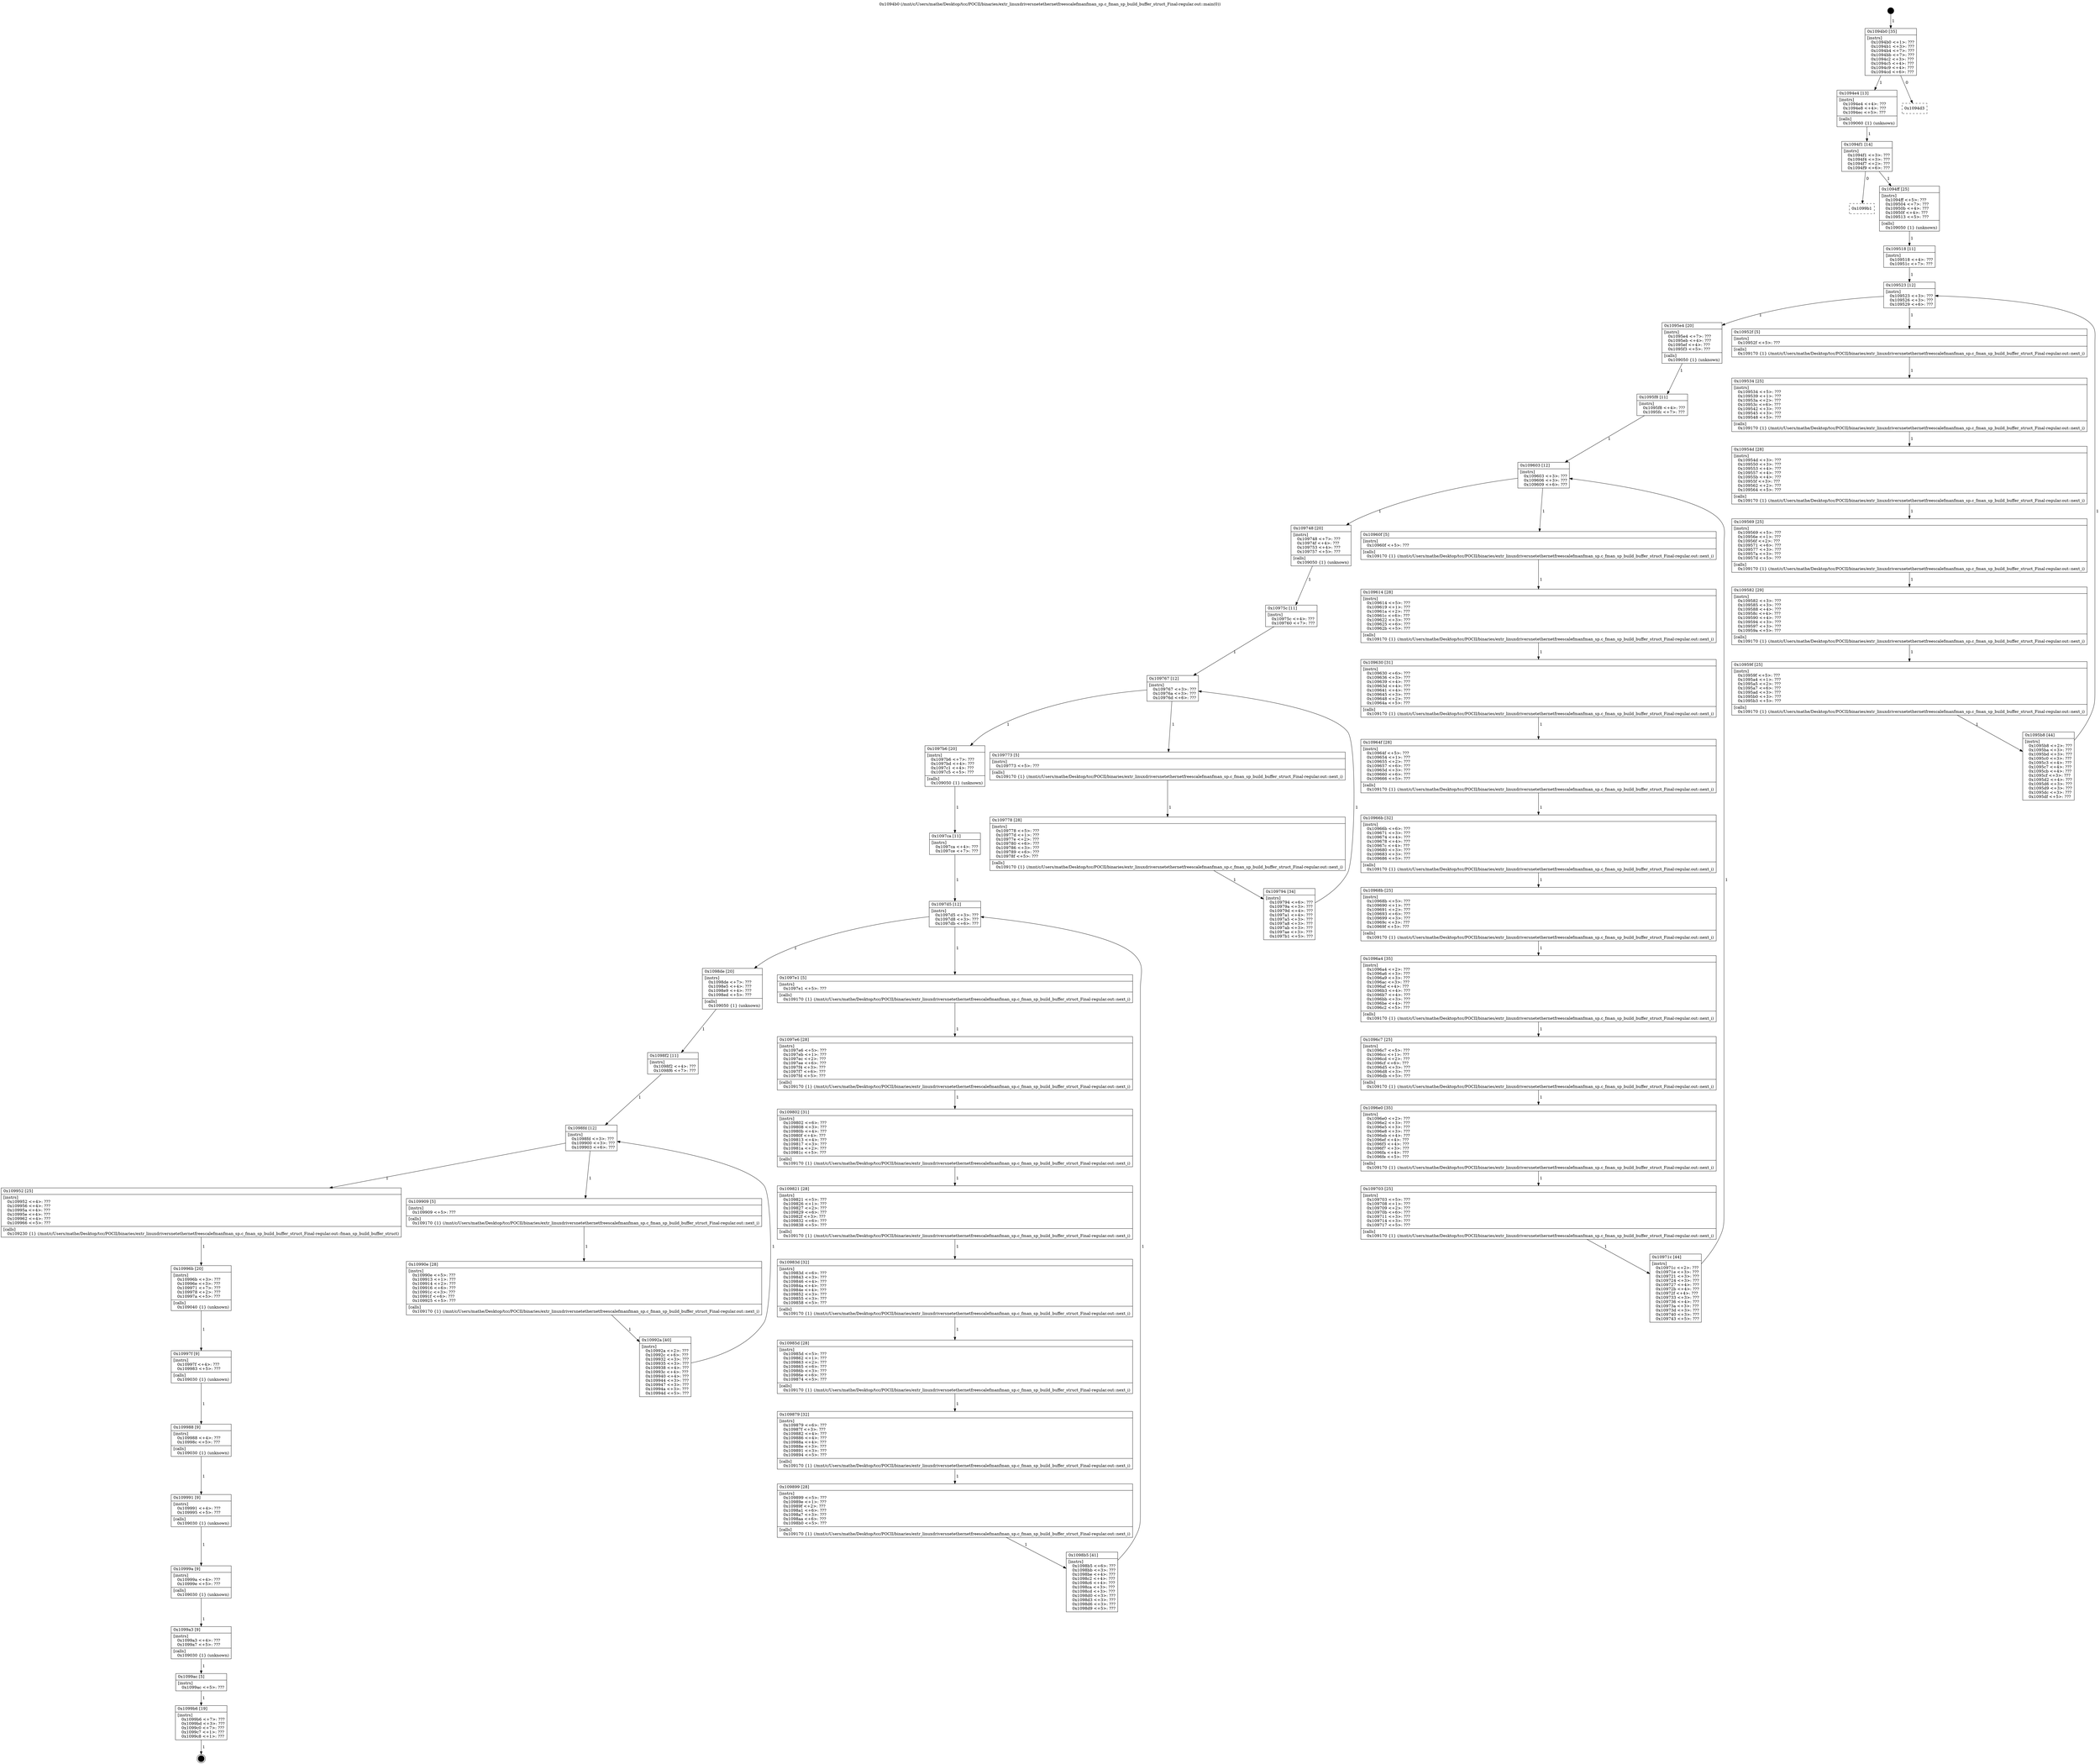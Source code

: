 digraph "0x1094b0" {
  label = "0x1094b0 (/mnt/c/Users/mathe/Desktop/tcc/POCII/binaries/extr_linuxdriversnetethernetfreescalefmanfman_sp.c_fman_sp_build_buffer_struct_Final-regular.out::main(0))"
  labelloc = "t"
  node[shape=record]

  Entry [label="",width=0.3,height=0.3,shape=circle,fillcolor=black,style=filled]
  "0x1094b0" [label="{
     0x1094b0 [35]\l
     | [instrs]\l
     &nbsp;&nbsp;0x1094b0 \<+1\>: ???\l
     &nbsp;&nbsp;0x1094b1 \<+3\>: ???\l
     &nbsp;&nbsp;0x1094b4 \<+7\>: ???\l
     &nbsp;&nbsp;0x1094bb \<+7\>: ???\l
     &nbsp;&nbsp;0x1094c2 \<+3\>: ???\l
     &nbsp;&nbsp;0x1094c5 \<+4\>: ???\l
     &nbsp;&nbsp;0x1094c9 \<+4\>: ???\l
     &nbsp;&nbsp;0x1094cd \<+6\>: ???\l
  }"]
  "0x1094e4" [label="{
     0x1094e4 [13]\l
     | [instrs]\l
     &nbsp;&nbsp;0x1094e4 \<+4\>: ???\l
     &nbsp;&nbsp;0x1094e8 \<+4\>: ???\l
     &nbsp;&nbsp;0x1094ec \<+5\>: ???\l
     | [calls]\l
     &nbsp;&nbsp;0x109060 \{1\} (unknown)\l
  }"]
  "0x1094d3" [label="{
     0x1094d3\l
  }", style=dashed]
  "0x1094f1" [label="{
     0x1094f1 [14]\l
     | [instrs]\l
     &nbsp;&nbsp;0x1094f1 \<+3\>: ???\l
     &nbsp;&nbsp;0x1094f4 \<+3\>: ???\l
     &nbsp;&nbsp;0x1094f7 \<+2\>: ???\l
     &nbsp;&nbsp;0x1094f9 \<+6\>: ???\l
  }"]
  "0x1099b1" [label="{
     0x1099b1\l
  }", style=dashed]
  "0x1094ff" [label="{
     0x1094ff [25]\l
     | [instrs]\l
     &nbsp;&nbsp;0x1094ff \<+5\>: ???\l
     &nbsp;&nbsp;0x109504 \<+7\>: ???\l
     &nbsp;&nbsp;0x10950b \<+4\>: ???\l
     &nbsp;&nbsp;0x10950f \<+4\>: ???\l
     &nbsp;&nbsp;0x109513 \<+5\>: ???\l
     | [calls]\l
     &nbsp;&nbsp;0x109050 \{1\} (unknown)\l
  }"]
  Exit [label="",width=0.3,height=0.3,shape=circle,fillcolor=black,style=filled,peripheries=2]
  "0x109523" [label="{
     0x109523 [12]\l
     | [instrs]\l
     &nbsp;&nbsp;0x109523 \<+3\>: ???\l
     &nbsp;&nbsp;0x109526 \<+3\>: ???\l
     &nbsp;&nbsp;0x109529 \<+6\>: ???\l
  }"]
  "0x1095e4" [label="{
     0x1095e4 [20]\l
     | [instrs]\l
     &nbsp;&nbsp;0x1095e4 \<+7\>: ???\l
     &nbsp;&nbsp;0x1095eb \<+4\>: ???\l
     &nbsp;&nbsp;0x1095ef \<+4\>: ???\l
     &nbsp;&nbsp;0x1095f3 \<+5\>: ???\l
     | [calls]\l
     &nbsp;&nbsp;0x109050 \{1\} (unknown)\l
  }"]
  "0x10952f" [label="{
     0x10952f [5]\l
     | [instrs]\l
     &nbsp;&nbsp;0x10952f \<+5\>: ???\l
     | [calls]\l
     &nbsp;&nbsp;0x109170 \{1\} (/mnt/c/Users/mathe/Desktop/tcc/POCII/binaries/extr_linuxdriversnetethernetfreescalefmanfman_sp.c_fman_sp_build_buffer_struct_Final-regular.out::next_i)\l
  }"]
  "0x109534" [label="{
     0x109534 [25]\l
     | [instrs]\l
     &nbsp;&nbsp;0x109534 \<+5\>: ???\l
     &nbsp;&nbsp;0x109539 \<+1\>: ???\l
     &nbsp;&nbsp;0x10953a \<+2\>: ???\l
     &nbsp;&nbsp;0x10953c \<+6\>: ???\l
     &nbsp;&nbsp;0x109542 \<+3\>: ???\l
     &nbsp;&nbsp;0x109545 \<+3\>: ???\l
     &nbsp;&nbsp;0x109548 \<+5\>: ???\l
     | [calls]\l
     &nbsp;&nbsp;0x109170 \{1\} (/mnt/c/Users/mathe/Desktop/tcc/POCII/binaries/extr_linuxdriversnetethernetfreescalefmanfman_sp.c_fman_sp_build_buffer_struct_Final-regular.out::next_i)\l
  }"]
  "0x10954d" [label="{
     0x10954d [28]\l
     | [instrs]\l
     &nbsp;&nbsp;0x10954d \<+3\>: ???\l
     &nbsp;&nbsp;0x109550 \<+3\>: ???\l
     &nbsp;&nbsp;0x109553 \<+4\>: ???\l
     &nbsp;&nbsp;0x109557 \<+4\>: ???\l
     &nbsp;&nbsp;0x10955b \<+4\>: ???\l
     &nbsp;&nbsp;0x10955f \<+3\>: ???\l
     &nbsp;&nbsp;0x109562 \<+2\>: ???\l
     &nbsp;&nbsp;0x109564 \<+5\>: ???\l
     | [calls]\l
     &nbsp;&nbsp;0x109170 \{1\} (/mnt/c/Users/mathe/Desktop/tcc/POCII/binaries/extr_linuxdriversnetethernetfreescalefmanfman_sp.c_fman_sp_build_buffer_struct_Final-regular.out::next_i)\l
  }"]
  "0x109569" [label="{
     0x109569 [25]\l
     | [instrs]\l
     &nbsp;&nbsp;0x109569 \<+5\>: ???\l
     &nbsp;&nbsp;0x10956e \<+1\>: ???\l
     &nbsp;&nbsp;0x10956f \<+2\>: ???\l
     &nbsp;&nbsp;0x109571 \<+6\>: ???\l
     &nbsp;&nbsp;0x109577 \<+3\>: ???\l
     &nbsp;&nbsp;0x10957a \<+3\>: ???\l
     &nbsp;&nbsp;0x10957d \<+5\>: ???\l
     | [calls]\l
     &nbsp;&nbsp;0x109170 \{1\} (/mnt/c/Users/mathe/Desktop/tcc/POCII/binaries/extr_linuxdriversnetethernetfreescalefmanfman_sp.c_fman_sp_build_buffer_struct_Final-regular.out::next_i)\l
  }"]
  "0x109582" [label="{
     0x109582 [29]\l
     | [instrs]\l
     &nbsp;&nbsp;0x109582 \<+3\>: ???\l
     &nbsp;&nbsp;0x109585 \<+3\>: ???\l
     &nbsp;&nbsp;0x109588 \<+4\>: ???\l
     &nbsp;&nbsp;0x10958c \<+4\>: ???\l
     &nbsp;&nbsp;0x109590 \<+4\>: ???\l
     &nbsp;&nbsp;0x109594 \<+3\>: ???\l
     &nbsp;&nbsp;0x109597 \<+3\>: ???\l
     &nbsp;&nbsp;0x10959a \<+5\>: ???\l
     | [calls]\l
     &nbsp;&nbsp;0x109170 \{1\} (/mnt/c/Users/mathe/Desktop/tcc/POCII/binaries/extr_linuxdriversnetethernetfreescalefmanfman_sp.c_fman_sp_build_buffer_struct_Final-regular.out::next_i)\l
  }"]
  "0x10959f" [label="{
     0x10959f [25]\l
     | [instrs]\l
     &nbsp;&nbsp;0x10959f \<+5\>: ???\l
     &nbsp;&nbsp;0x1095a4 \<+1\>: ???\l
     &nbsp;&nbsp;0x1095a5 \<+2\>: ???\l
     &nbsp;&nbsp;0x1095a7 \<+6\>: ???\l
     &nbsp;&nbsp;0x1095ad \<+3\>: ???\l
     &nbsp;&nbsp;0x1095b0 \<+3\>: ???\l
     &nbsp;&nbsp;0x1095b3 \<+5\>: ???\l
     | [calls]\l
     &nbsp;&nbsp;0x109170 \{1\} (/mnt/c/Users/mathe/Desktop/tcc/POCII/binaries/extr_linuxdriversnetethernetfreescalefmanfman_sp.c_fman_sp_build_buffer_struct_Final-regular.out::next_i)\l
  }"]
  "0x1095b8" [label="{
     0x1095b8 [44]\l
     | [instrs]\l
     &nbsp;&nbsp;0x1095b8 \<+2\>: ???\l
     &nbsp;&nbsp;0x1095ba \<+3\>: ???\l
     &nbsp;&nbsp;0x1095bd \<+3\>: ???\l
     &nbsp;&nbsp;0x1095c0 \<+3\>: ???\l
     &nbsp;&nbsp;0x1095c3 \<+4\>: ???\l
     &nbsp;&nbsp;0x1095c7 \<+4\>: ???\l
     &nbsp;&nbsp;0x1095cb \<+4\>: ???\l
     &nbsp;&nbsp;0x1095cf \<+3\>: ???\l
     &nbsp;&nbsp;0x1095d2 \<+4\>: ???\l
     &nbsp;&nbsp;0x1095d6 \<+3\>: ???\l
     &nbsp;&nbsp;0x1095d9 \<+3\>: ???\l
     &nbsp;&nbsp;0x1095dc \<+3\>: ???\l
     &nbsp;&nbsp;0x1095df \<+5\>: ???\l
  }"]
  "0x109518" [label="{
     0x109518 [11]\l
     | [instrs]\l
     &nbsp;&nbsp;0x109518 \<+4\>: ???\l
     &nbsp;&nbsp;0x10951c \<+7\>: ???\l
  }"]
  "0x109603" [label="{
     0x109603 [12]\l
     | [instrs]\l
     &nbsp;&nbsp;0x109603 \<+3\>: ???\l
     &nbsp;&nbsp;0x109606 \<+3\>: ???\l
     &nbsp;&nbsp;0x109609 \<+6\>: ???\l
  }"]
  "0x109748" [label="{
     0x109748 [20]\l
     | [instrs]\l
     &nbsp;&nbsp;0x109748 \<+7\>: ???\l
     &nbsp;&nbsp;0x10974f \<+4\>: ???\l
     &nbsp;&nbsp;0x109753 \<+4\>: ???\l
     &nbsp;&nbsp;0x109757 \<+5\>: ???\l
     | [calls]\l
     &nbsp;&nbsp;0x109050 \{1\} (unknown)\l
  }"]
  "0x10960f" [label="{
     0x10960f [5]\l
     | [instrs]\l
     &nbsp;&nbsp;0x10960f \<+5\>: ???\l
     | [calls]\l
     &nbsp;&nbsp;0x109170 \{1\} (/mnt/c/Users/mathe/Desktop/tcc/POCII/binaries/extr_linuxdriversnetethernetfreescalefmanfman_sp.c_fman_sp_build_buffer_struct_Final-regular.out::next_i)\l
  }"]
  "0x109614" [label="{
     0x109614 [28]\l
     | [instrs]\l
     &nbsp;&nbsp;0x109614 \<+5\>: ???\l
     &nbsp;&nbsp;0x109619 \<+1\>: ???\l
     &nbsp;&nbsp;0x10961a \<+2\>: ???\l
     &nbsp;&nbsp;0x10961c \<+6\>: ???\l
     &nbsp;&nbsp;0x109622 \<+3\>: ???\l
     &nbsp;&nbsp;0x109625 \<+6\>: ???\l
     &nbsp;&nbsp;0x10962b \<+5\>: ???\l
     | [calls]\l
     &nbsp;&nbsp;0x109170 \{1\} (/mnt/c/Users/mathe/Desktop/tcc/POCII/binaries/extr_linuxdriversnetethernetfreescalefmanfman_sp.c_fman_sp_build_buffer_struct_Final-regular.out::next_i)\l
  }"]
  "0x109630" [label="{
     0x109630 [31]\l
     | [instrs]\l
     &nbsp;&nbsp;0x109630 \<+6\>: ???\l
     &nbsp;&nbsp;0x109636 \<+3\>: ???\l
     &nbsp;&nbsp;0x109639 \<+4\>: ???\l
     &nbsp;&nbsp;0x10963d \<+4\>: ???\l
     &nbsp;&nbsp;0x109641 \<+4\>: ???\l
     &nbsp;&nbsp;0x109645 \<+3\>: ???\l
     &nbsp;&nbsp;0x109648 \<+2\>: ???\l
     &nbsp;&nbsp;0x10964a \<+5\>: ???\l
     | [calls]\l
     &nbsp;&nbsp;0x109170 \{1\} (/mnt/c/Users/mathe/Desktop/tcc/POCII/binaries/extr_linuxdriversnetethernetfreescalefmanfman_sp.c_fman_sp_build_buffer_struct_Final-regular.out::next_i)\l
  }"]
  "0x10964f" [label="{
     0x10964f [28]\l
     | [instrs]\l
     &nbsp;&nbsp;0x10964f \<+5\>: ???\l
     &nbsp;&nbsp;0x109654 \<+1\>: ???\l
     &nbsp;&nbsp;0x109655 \<+2\>: ???\l
     &nbsp;&nbsp;0x109657 \<+6\>: ???\l
     &nbsp;&nbsp;0x10965d \<+3\>: ???\l
     &nbsp;&nbsp;0x109660 \<+6\>: ???\l
     &nbsp;&nbsp;0x109666 \<+5\>: ???\l
     | [calls]\l
     &nbsp;&nbsp;0x109170 \{1\} (/mnt/c/Users/mathe/Desktop/tcc/POCII/binaries/extr_linuxdriversnetethernetfreescalefmanfman_sp.c_fman_sp_build_buffer_struct_Final-regular.out::next_i)\l
  }"]
  "0x10966b" [label="{
     0x10966b [32]\l
     | [instrs]\l
     &nbsp;&nbsp;0x10966b \<+6\>: ???\l
     &nbsp;&nbsp;0x109671 \<+3\>: ???\l
     &nbsp;&nbsp;0x109674 \<+4\>: ???\l
     &nbsp;&nbsp;0x109678 \<+4\>: ???\l
     &nbsp;&nbsp;0x10967c \<+4\>: ???\l
     &nbsp;&nbsp;0x109680 \<+3\>: ???\l
     &nbsp;&nbsp;0x109683 \<+3\>: ???\l
     &nbsp;&nbsp;0x109686 \<+5\>: ???\l
     | [calls]\l
     &nbsp;&nbsp;0x109170 \{1\} (/mnt/c/Users/mathe/Desktop/tcc/POCII/binaries/extr_linuxdriversnetethernetfreescalefmanfman_sp.c_fman_sp_build_buffer_struct_Final-regular.out::next_i)\l
  }"]
  "0x10968b" [label="{
     0x10968b [25]\l
     | [instrs]\l
     &nbsp;&nbsp;0x10968b \<+5\>: ???\l
     &nbsp;&nbsp;0x109690 \<+1\>: ???\l
     &nbsp;&nbsp;0x109691 \<+2\>: ???\l
     &nbsp;&nbsp;0x109693 \<+6\>: ???\l
     &nbsp;&nbsp;0x109699 \<+3\>: ???\l
     &nbsp;&nbsp;0x10969c \<+3\>: ???\l
     &nbsp;&nbsp;0x10969f \<+5\>: ???\l
     | [calls]\l
     &nbsp;&nbsp;0x109170 \{1\} (/mnt/c/Users/mathe/Desktop/tcc/POCII/binaries/extr_linuxdriversnetethernetfreescalefmanfman_sp.c_fman_sp_build_buffer_struct_Final-regular.out::next_i)\l
  }"]
  "0x1096a4" [label="{
     0x1096a4 [35]\l
     | [instrs]\l
     &nbsp;&nbsp;0x1096a4 \<+2\>: ???\l
     &nbsp;&nbsp;0x1096a6 \<+3\>: ???\l
     &nbsp;&nbsp;0x1096a9 \<+3\>: ???\l
     &nbsp;&nbsp;0x1096ac \<+3\>: ???\l
     &nbsp;&nbsp;0x1096af \<+4\>: ???\l
     &nbsp;&nbsp;0x1096b3 \<+4\>: ???\l
     &nbsp;&nbsp;0x1096b7 \<+4\>: ???\l
     &nbsp;&nbsp;0x1096bb \<+3\>: ???\l
     &nbsp;&nbsp;0x1096be \<+4\>: ???\l
     &nbsp;&nbsp;0x1096c2 \<+5\>: ???\l
     | [calls]\l
     &nbsp;&nbsp;0x109170 \{1\} (/mnt/c/Users/mathe/Desktop/tcc/POCII/binaries/extr_linuxdriversnetethernetfreescalefmanfman_sp.c_fman_sp_build_buffer_struct_Final-regular.out::next_i)\l
  }"]
  "0x1096c7" [label="{
     0x1096c7 [25]\l
     | [instrs]\l
     &nbsp;&nbsp;0x1096c7 \<+5\>: ???\l
     &nbsp;&nbsp;0x1096cc \<+1\>: ???\l
     &nbsp;&nbsp;0x1096cd \<+2\>: ???\l
     &nbsp;&nbsp;0x1096cf \<+6\>: ???\l
     &nbsp;&nbsp;0x1096d5 \<+3\>: ???\l
     &nbsp;&nbsp;0x1096d8 \<+3\>: ???\l
     &nbsp;&nbsp;0x1096db \<+5\>: ???\l
     | [calls]\l
     &nbsp;&nbsp;0x109170 \{1\} (/mnt/c/Users/mathe/Desktop/tcc/POCII/binaries/extr_linuxdriversnetethernetfreescalefmanfman_sp.c_fman_sp_build_buffer_struct_Final-regular.out::next_i)\l
  }"]
  "0x1096e0" [label="{
     0x1096e0 [35]\l
     | [instrs]\l
     &nbsp;&nbsp;0x1096e0 \<+2\>: ???\l
     &nbsp;&nbsp;0x1096e2 \<+3\>: ???\l
     &nbsp;&nbsp;0x1096e5 \<+3\>: ???\l
     &nbsp;&nbsp;0x1096e8 \<+3\>: ???\l
     &nbsp;&nbsp;0x1096eb \<+4\>: ???\l
     &nbsp;&nbsp;0x1096ef \<+4\>: ???\l
     &nbsp;&nbsp;0x1096f3 \<+4\>: ???\l
     &nbsp;&nbsp;0x1096f7 \<+3\>: ???\l
     &nbsp;&nbsp;0x1096fa \<+4\>: ???\l
     &nbsp;&nbsp;0x1096fe \<+5\>: ???\l
     | [calls]\l
     &nbsp;&nbsp;0x109170 \{1\} (/mnt/c/Users/mathe/Desktop/tcc/POCII/binaries/extr_linuxdriversnetethernetfreescalefmanfman_sp.c_fman_sp_build_buffer_struct_Final-regular.out::next_i)\l
  }"]
  "0x109703" [label="{
     0x109703 [25]\l
     | [instrs]\l
     &nbsp;&nbsp;0x109703 \<+5\>: ???\l
     &nbsp;&nbsp;0x109708 \<+1\>: ???\l
     &nbsp;&nbsp;0x109709 \<+2\>: ???\l
     &nbsp;&nbsp;0x10970b \<+6\>: ???\l
     &nbsp;&nbsp;0x109711 \<+3\>: ???\l
     &nbsp;&nbsp;0x109714 \<+3\>: ???\l
     &nbsp;&nbsp;0x109717 \<+5\>: ???\l
     | [calls]\l
     &nbsp;&nbsp;0x109170 \{1\} (/mnt/c/Users/mathe/Desktop/tcc/POCII/binaries/extr_linuxdriversnetethernetfreescalefmanfman_sp.c_fman_sp_build_buffer_struct_Final-regular.out::next_i)\l
  }"]
  "0x10971c" [label="{
     0x10971c [44]\l
     | [instrs]\l
     &nbsp;&nbsp;0x10971c \<+2\>: ???\l
     &nbsp;&nbsp;0x10971e \<+3\>: ???\l
     &nbsp;&nbsp;0x109721 \<+3\>: ???\l
     &nbsp;&nbsp;0x109724 \<+3\>: ???\l
     &nbsp;&nbsp;0x109727 \<+4\>: ???\l
     &nbsp;&nbsp;0x10972b \<+4\>: ???\l
     &nbsp;&nbsp;0x10972f \<+4\>: ???\l
     &nbsp;&nbsp;0x109733 \<+3\>: ???\l
     &nbsp;&nbsp;0x109736 \<+4\>: ???\l
     &nbsp;&nbsp;0x10973a \<+3\>: ???\l
     &nbsp;&nbsp;0x10973d \<+3\>: ???\l
     &nbsp;&nbsp;0x109740 \<+3\>: ???\l
     &nbsp;&nbsp;0x109743 \<+5\>: ???\l
  }"]
  "0x1095f8" [label="{
     0x1095f8 [11]\l
     | [instrs]\l
     &nbsp;&nbsp;0x1095f8 \<+4\>: ???\l
     &nbsp;&nbsp;0x1095fc \<+7\>: ???\l
  }"]
  "0x109767" [label="{
     0x109767 [12]\l
     | [instrs]\l
     &nbsp;&nbsp;0x109767 \<+3\>: ???\l
     &nbsp;&nbsp;0x10976a \<+3\>: ???\l
     &nbsp;&nbsp;0x10976d \<+6\>: ???\l
  }"]
  "0x1097b6" [label="{
     0x1097b6 [20]\l
     | [instrs]\l
     &nbsp;&nbsp;0x1097b6 \<+7\>: ???\l
     &nbsp;&nbsp;0x1097bd \<+4\>: ???\l
     &nbsp;&nbsp;0x1097c1 \<+4\>: ???\l
     &nbsp;&nbsp;0x1097c5 \<+5\>: ???\l
     | [calls]\l
     &nbsp;&nbsp;0x109050 \{1\} (unknown)\l
  }"]
  "0x109773" [label="{
     0x109773 [5]\l
     | [instrs]\l
     &nbsp;&nbsp;0x109773 \<+5\>: ???\l
     | [calls]\l
     &nbsp;&nbsp;0x109170 \{1\} (/mnt/c/Users/mathe/Desktop/tcc/POCII/binaries/extr_linuxdriversnetethernetfreescalefmanfman_sp.c_fman_sp_build_buffer_struct_Final-regular.out::next_i)\l
  }"]
  "0x109778" [label="{
     0x109778 [28]\l
     | [instrs]\l
     &nbsp;&nbsp;0x109778 \<+5\>: ???\l
     &nbsp;&nbsp;0x10977d \<+1\>: ???\l
     &nbsp;&nbsp;0x10977e \<+2\>: ???\l
     &nbsp;&nbsp;0x109780 \<+6\>: ???\l
     &nbsp;&nbsp;0x109786 \<+3\>: ???\l
     &nbsp;&nbsp;0x109789 \<+6\>: ???\l
     &nbsp;&nbsp;0x10978f \<+5\>: ???\l
     | [calls]\l
     &nbsp;&nbsp;0x109170 \{1\} (/mnt/c/Users/mathe/Desktop/tcc/POCII/binaries/extr_linuxdriversnetethernetfreescalefmanfman_sp.c_fman_sp_build_buffer_struct_Final-regular.out::next_i)\l
  }"]
  "0x109794" [label="{
     0x109794 [34]\l
     | [instrs]\l
     &nbsp;&nbsp;0x109794 \<+6\>: ???\l
     &nbsp;&nbsp;0x10979a \<+3\>: ???\l
     &nbsp;&nbsp;0x10979d \<+4\>: ???\l
     &nbsp;&nbsp;0x1097a1 \<+4\>: ???\l
     &nbsp;&nbsp;0x1097a5 \<+3\>: ???\l
     &nbsp;&nbsp;0x1097a8 \<+3\>: ???\l
     &nbsp;&nbsp;0x1097ab \<+3\>: ???\l
     &nbsp;&nbsp;0x1097ae \<+3\>: ???\l
     &nbsp;&nbsp;0x1097b1 \<+5\>: ???\l
  }"]
  "0x10975c" [label="{
     0x10975c [11]\l
     | [instrs]\l
     &nbsp;&nbsp;0x10975c \<+4\>: ???\l
     &nbsp;&nbsp;0x109760 \<+7\>: ???\l
  }"]
  "0x1097d5" [label="{
     0x1097d5 [12]\l
     | [instrs]\l
     &nbsp;&nbsp;0x1097d5 \<+3\>: ???\l
     &nbsp;&nbsp;0x1097d8 \<+3\>: ???\l
     &nbsp;&nbsp;0x1097db \<+6\>: ???\l
  }"]
  "0x1098de" [label="{
     0x1098de [20]\l
     | [instrs]\l
     &nbsp;&nbsp;0x1098de \<+7\>: ???\l
     &nbsp;&nbsp;0x1098e5 \<+4\>: ???\l
     &nbsp;&nbsp;0x1098e9 \<+4\>: ???\l
     &nbsp;&nbsp;0x1098ed \<+5\>: ???\l
     | [calls]\l
     &nbsp;&nbsp;0x109050 \{1\} (unknown)\l
  }"]
  "0x1097e1" [label="{
     0x1097e1 [5]\l
     | [instrs]\l
     &nbsp;&nbsp;0x1097e1 \<+5\>: ???\l
     | [calls]\l
     &nbsp;&nbsp;0x109170 \{1\} (/mnt/c/Users/mathe/Desktop/tcc/POCII/binaries/extr_linuxdriversnetethernetfreescalefmanfman_sp.c_fman_sp_build_buffer_struct_Final-regular.out::next_i)\l
  }"]
  "0x1097e6" [label="{
     0x1097e6 [28]\l
     | [instrs]\l
     &nbsp;&nbsp;0x1097e6 \<+5\>: ???\l
     &nbsp;&nbsp;0x1097eb \<+1\>: ???\l
     &nbsp;&nbsp;0x1097ec \<+2\>: ???\l
     &nbsp;&nbsp;0x1097ee \<+6\>: ???\l
     &nbsp;&nbsp;0x1097f4 \<+3\>: ???\l
     &nbsp;&nbsp;0x1097f7 \<+6\>: ???\l
     &nbsp;&nbsp;0x1097fd \<+5\>: ???\l
     | [calls]\l
     &nbsp;&nbsp;0x109170 \{1\} (/mnt/c/Users/mathe/Desktop/tcc/POCII/binaries/extr_linuxdriversnetethernetfreescalefmanfman_sp.c_fman_sp_build_buffer_struct_Final-regular.out::next_i)\l
  }"]
  "0x109802" [label="{
     0x109802 [31]\l
     | [instrs]\l
     &nbsp;&nbsp;0x109802 \<+6\>: ???\l
     &nbsp;&nbsp;0x109808 \<+3\>: ???\l
     &nbsp;&nbsp;0x10980b \<+4\>: ???\l
     &nbsp;&nbsp;0x10980f \<+4\>: ???\l
     &nbsp;&nbsp;0x109813 \<+4\>: ???\l
     &nbsp;&nbsp;0x109817 \<+3\>: ???\l
     &nbsp;&nbsp;0x10981a \<+2\>: ???\l
     &nbsp;&nbsp;0x10981c \<+5\>: ???\l
     | [calls]\l
     &nbsp;&nbsp;0x109170 \{1\} (/mnt/c/Users/mathe/Desktop/tcc/POCII/binaries/extr_linuxdriversnetethernetfreescalefmanfman_sp.c_fman_sp_build_buffer_struct_Final-regular.out::next_i)\l
  }"]
  "0x109821" [label="{
     0x109821 [28]\l
     | [instrs]\l
     &nbsp;&nbsp;0x109821 \<+5\>: ???\l
     &nbsp;&nbsp;0x109826 \<+1\>: ???\l
     &nbsp;&nbsp;0x109827 \<+2\>: ???\l
     &nbsp;&nbsp;0x109829 \<+6\>: ???\l
     &nbsp;&nbsp;0x10982f \<+3\>: ???\l
     &nbsp;&nbsp;0x109832 \<+6\>: ???\l
     &nbsp;&nbsp;0x109838 \<+5\>: ???\l
     | [calls]\l
     &nbsp;&nbsp;0x109170 \{1\} (/mnt/c/Users/mathe/Desktop/tcc/POCII/binaries/extr_linuxdriversnetethernetfreescalefmanfman_sp.c_fman_sp_build_buffer_struct_Final-regular.out::next_i)\l
  }"]
  "0x10983d" [label="{
     0x10983d [32]\l
     | [instrs]\l
     &nbsp;&nbsp;0x10983d \<+6\>: ???\l
     &nbsp;&nbsp;0x109843 \<+3\>: ???\l
     &nbsp;&nbsp;0x109846 \<+4\>: ???\l
     &nbsp;&nbsp;0x10984a \<+4\>: ???\l
     &nbsp;&nbsp;0x10984e \<+4\>: ???\l
     &nbsp;&nbsp;0x109852 \<+3\>: ???\l
     &nbsp;&nbsp;0x109855 \<+3\>: ???\l
     &nbsp;&nbsp;0x109858 \<+5\>: ???\l
     | [calls]\l
     &nbsp;&nbsp;0x109170 \{1\} (/mnt/c/Users/mathe/Desktop/tcc/POCII/binaries/extr_linuxdriversnetethernetfreescalefmanfman_sp.c_fman_sp_build_buffer_struct_Final-regular.out::next_i)\l
  }"]
  "0x10985d" [label="{
     0x10985d [28]\l
     | [instrs]\l
     &nbsp;&nbsp;0x10985d \<+5\>: ???\l
     &nbsp;&nbsp;0x109862 \<+1\>: ???\l
     &nbsp;&nbsp;0x109863 \<+2\>: ???\l
     &nbsp;&nbsp;0x109865 \<+6\>: ???\l
     &nbsp;&nbsp;0x10986b \<+3\>: ???\l
     &nbsp;&nbsp;0x10986e \<+6\>: ???\l
     &nbsp;&nbsp;0x109874 \<+5\>: ???\l
     | [calls]\l
     &nbsp;&nbsp;0x109170 \{1\} (/mnt/c/Users/mathe/Desktop/tcc/POCII/binaries/extr_linuxdriversnetethernetfreescalefmanfman_sp.c_fman_sp_build_buffer_struct_Final-regular.out::next_i)\l
  }"]
  "0x109879" [label="{
     0x109879 [32]\l
     | [instrs]\l
     &nbsp;&nbsp;0x109879 \<+6\>: ???\l
     &nbsp;&nbsp;0x10987f \<+3\>: ???\l
     &nbsp;&nbsp;0x109882 \<+4\>: ???\l
     &nbsp;&nbsp;0x109886 \<+4\>: ???\l
     &nbsp;&nbsp;0x10988a \<+4\>: ???\l
     &nbsp;&nbsp;0x10988e \<+3\>: ???\l
     &nbsp;&nbsp;0x109891 \<+3\>: ???\l
     &nbsp;&nbsp;0x109894 \<+5\>: ???\l
     | [calls]\l
     &nbsp;&nbsp;0x109170 \{1\} (/mnt/c/Users/mathe/Desktop/tcc/POCII/binaries/extr_linuxdriversnetethernetfreescalefmanfman_sp.c_fman_sp_build_buffer_struct_Final-regular.out::next_i)\l
  }"]
  "0x109899" [label="{
     0x109899 [28]\l
     | [instrs]\l
     &nbsp;&nbsp;0x109899 \<+5\>: ???\l
     &nbsp;&nbsp;0x10989e \<+1\>: ???\l
     &nbsp;&nbsp;0x10989f \<+2\>: ???\l
     &nbsp;&nbsp;0x1098a1 \<+6\>: ???\l
     &nbsp;&nbsp;0x1098a7 \<+3\>: ???\l
     &nbsp;&nbsp;0x1098aa \<+6\>: ???\l
     &nbsp;&nbsp;0x1098b0 \<+5\>: ???\l
     | [calls]\l
     &nbsp;&nbsp;0x109170 \{1\} (/mnt/c/Users/mathe/Desktop/tcc/POCII/binaries/extr_linuxdriversnetethernetfreescalefmanfman_sp.c_fman_sp_build_buffer_struct_Final-regular.out::next_i)\l
  }"]
  "0x1098b5" [label="{
     0x1098b5 [41]\l
     | [instrs]\l
     &nbsp;&nbsp;0x1098b5 \<+6\>: ???\l
     &nbsp;&nbsp;0x1098bb \<+3\>: ???\l
     &nbsp;&nbsp;0x1098be \<+4\>: ???\l
     &nbsp;&nbsp;0x1098c2 \<+4\>: ???\l
     &nbsp;&nbsp;0x1098c6 \<+4\>: ???\l
     &nbsp;&nbsp;0x1098ca \<+3\>: ???\l
     &nbsp;&nbsp;0x1098cd \<+3\>: ???\l
     &nbsp;&nbsp;0x1098d0 \<+3\>: ???\l
     &nbsp;&nbsp;0x1098d3 \<+3\>: ???\l
     &nbsp;&nbsp;0x1098d6 \<+3\>: ???\l
     &nbsp;&nbsp;0x1098d9 \<+5\>: ???\l
  }"]
  "0x1097ca" [label="{
     0x1097ca [11]\l
     | [instrs]\l
     &nbsp;&nbsp;0x1097ca \<+4\>: ???\l
     &nbsp;&nbsp;0x1097ce \<+7\>: ???\l
  }"]
  "0x1098fd" [label="{
     0x1098fd [12]\l
     | [instrs]\l
     &nbsp;&nbsp;0x1098fd \<+3\>: ???\l
     &nbsp;&nbsp;0x109900 \<+3\>: ???\l
     &nbsp;&nbsp;0x109903 \<+6\>: ???\l
  }"]
  "0x109952" [label="{
     0x109952 [25]\l
     | [instrs]\l
     &nbsp;&nbsp;0x109952 \<+4\>: ???\l
     &nbsp;&nbsp;0x109956 \<+4\>: ???\l
     &nbsp;&nbsp;0x10995a \<+4\>: ???\l
     &nbsp;&nbsp;0x10995e \<+4\>: ???\l
     &nbsp;&nbsp;0x109962 \<+4\>: ???\l
     &nbsp;&nbsp;0x109966 \<+5\>: ???\l
     | [calls]\l
     &nbsp;&nbsp;0x109230 \{1\} (/mnt/c/Users/mathe/Desktop/tcc/POCII/binaries/extr_linuxdriversnetethernetfreescalefmanfman_sp.c_fman_sp_build_buffer_struct_Final-regular.out::fman_sp_build_buffer_struct)\l
  }"]
  "0x109909" [label="{
     0x109909 [5]\l
     | [instrs]\l
     &nbsp;&nbsp;0x109909 \<+5\>: ???\l
     | [calls]\l
     &nbsp;&nbsp;0x109170 \{1\} (/mnt/c/Users/mathe/Desktop/tcc/POCII/binaries/extr_linuxdriversnetethernetfreescalefmanfman_sp.c_fman_sp_build_buffer_struct_Final-regular.out::next_i)\l
  }"]
  "0x10990e" [label="{
     0x10990e [28]\l
     | [instrs]\l
     &nbsp;&nbsp;0x10990e \<+5\>: ???\l
     &nbsp;&nbsp;0x109913 \<+1\>: ???\l
     &nbsp;&nbsp;0x109914 \<+2\>: ???\l
     &nbsp;&nbsp;0x109916 \<+6\>: ???\l
     &nbsp;&nbsp;0x10991c \<+3\>: ???\l
     &nbsp;&nbsp;0x10991f \<+6\>: ???\l
     &nbsp;&nbsp;0x109925 \<+5\>: ???\l
     | [calls]\l
     &nbsp;&nbsp;0x109170 \{1\} (/mnt/c/Users/mathe/Desktop/tcc/POCII/binaries/extr_linuxdriversnetethernetfreescalefmanfman_sp.c_fman_sp_build_buffer_struct_Final-regular.out::next_i)\l
  }"]
  "0x10992a" [label="{
     0x10992a [40]\l
     | [instrs]\l
     &nbsp;&nbsp;0x10992a \<+2\>: ???\l
     &nbsp;&nbsp;0x10992c \<+6\>: ???\l
     &nbsp;&nbsp;0x109932 \<+3\>: ???\l
     &nbsp;&nbsp;0x109935 \<+3\>: ???\l
     &nbsp;&nbsp;0x109938 \<+4\>: ???\l
     &nbsp;&nbsp;0x10993c \<+4\>: ???\l
     &nbsp;&nbsp;0x109940 \<+4\>: ???\l
     &nbsp;&nbsp;0x109944 \<+3\>: ???\l
     &nbsp;&nbsp;0x109947 \<+3\>: ???\l
     &nbsp;&nbsp;0x10994a \<+3\>: ???\l
     &nbsp;&nbsp;0x10994d \<+5\>: ???\l
  }"]
  "0x1098f2" [label="{
     0x1098f2 [11]\l
     | [instrs]\l
     &nbsp;&nbsp;0x1098f2 \<+4\>: ???\l
     &nbsp;&nbsp;0x1098f6 \<+7\>: ???\l
  }"]
  "0x10996b" [label="{
     0x10996b [20]\l
     | [instrs]\l
     &nbsp;&nbsp;0x10996b \<+3\>: ???\l
     &nbsp;&nbsp;0x10996e \<+3\>: ???\l
     &nbsp;&nbsp;0x109971 \<+7\>: ???\l
     &nbsp;&nbsp;0x109978 \<+2\>: ???\l
     &nbsp;&nbsp;0x10997a \<+5\>: ???\l
     | [calls]\l
     &nbsp;&nbsp;0x109040 \{1\} (unknown)\l
  }"]
  "0x10997f" [label="{
     0x10997f [9]\l
     | [instrs]\l
     &nbsp;&nbsp;0x10997f \<+4\>: ???\l
     &nbsp;&nbsp;0x109983 \<+5\>: ???\l
     | [calls]\l
     &nbsp;&nbsp;0x109030 \{1\} (unknown)\l
  }"]
  "0x109988" [label="{
     0x109988 [9]\l
     | [instrs]\l
     &nbsp;&nbsp;0x109988 \<+4\>: ???\l
     &nbsp;&nbsp;0x10998c \<+5\>: ???\l
     | [calls]\l
     &nbsp;&nbsp;0x109030 \{1\} (unknown)\l
  }"]
  "0x109991" [label="{
     0x109991 [9]\l
     | [instrs]\l
     &nbsp;&nbsp;0x109991 \<+4\>: ???\l
     &nbsp;&nbsp;0x109995 \<+5\>: ???\l
     | [calls]\l
     &nbsp;&nbsp;0x109030 \{1\} (unknown)\l
  }"]
  "0x10999a" [label="{
     0x10999a [9]\l
     | [instrs]\l
     &nbsp;&nbsp;0x10999a \<+4\>: ???\l
     &nbsp;&nbsp;0x10999e \<+5\>: ???\l
     | [calls]\l
     &nbsp;&nbsp;0x109030 \{1\} (unknown)\l
  }"]
  "0x1099a3" [label="{
     0x1099a3 [9]\l
     | [instrs]\l
     &nbsp;&nbsp;0x1099a3 \<+4\>: ???\l
     &nbsp;&nbsp;0x1099a7 \<+5\>: ???\l
     | [calls]\l
     &nbsp;&nbsp;0x109030 \{1\} (unknown)\l
  }"]
  "0x1099ac" [label="{
     0x1099ac [5]\l
     | [instrs]\l
     &nbsp;&nbsp;0x1099ac \<+5\>: ???\l
  }"]
  "0x1099b6" [label="{
     0x1099b6 [19]\l
     | [instrs]\l
     &nbsp;&nbsp;0x1099b6 \<+7\>: ???\l
     &nbsp;&nbsp;0x1099bd \<+3\>: ???\l
     &nbsp;&nbsp;0x1099c0 \<+7\>: ???\l
     &nbsp;&nbsp;0x1099c7 \<+1\>: ???\l
     &nbsp;&nbsp;0x1099c8 \<+1\>: ???\l
  }"]
  Entry -> "0x1094b0" [label=" 1"]
  "0x1094b0" -> "0x1094e4" [label=" 1"]
  "0x1094b0" -> "0x1094d3" [label=" 0"]
  "0x1094e4" -> "0x1094f1" [label=" 1"]
  "0x1094f1" -> "0x1099b1" [label=" 0"]
  "0x1094f1" -> "0x1094ff" [label=" 1"]
  "0x1099b6" -> Exit [label=" 1"]
  "0x1094ff" -> "0x109518" [label=" 1"]
  "0x109523" -> "0x1095e4" [label=" 1"]
  "0x109523" -> "0x10952f" [label=" 1"]
  "0x10952f" -> "0x109534" [label=" 1"]
  "0x109534" -> "0x10954d" [label=" 1"]
  "0x10954d" -> "0x109569" [label=" 1"]
  "0x109569" -> "0x109582" [label=" 1"]
  "0x109582" -> "0x10959f" [label=" 1"]
  "0x10959f" -> "0x1095b8" [label=" 1"]
  "0x109518" -> "0x109523" [label=" 1"]
  "0x1095b8" -> "0x109523" [label=" 1"]
  "0x1095e4" -> "0x1095f8" [label=" 1"]
  "0x109603" -> "0x109748" [label=" 1"]
  "0x109603" -> "0x10960f" [label=" 1"]
  "0x10960f" -> "0x109614" [label=" 1"]
  "0x109614" -> "0x109630" [label=" 1"]
  "0x109630" -> "0x10964f" [label=" 1"]
  "0x10964f" -> "0x10966b" [label=" 1"]
  "0x10966b" -> "0x10968b" [label=" 1"]
  "0x10968b" -> "0x1096a4" [label=" 1"]
  "0x1096a4" -> "0x1096c7" [label=" 1"]
  "0x1096c7" -> "0x1096e0" [label=" 1"]
  "0x1096e0" -> "0x109703" [label=" 1"]
  "0x109703" -> "0x10971c" [label=" 1"]
  "0x1095f8" -> "0x109603" [label=" 1"]
  "0x10971c" -> "0x109603" [label=" 1"]
  "0x109748" -> "0x10975c" [label=" 1"]
  "0x109767" -> "0x1097b6" [label=" 1"]
  "0x109767" -> "0x109773" [label=" 1"]
  "0x109773" -> "0x109778" [label=" 1"]
  "0x109778" -> "0x109794" [label=" 1"]
  "0x10975c" -> "0x109767" [label=" 1"]
  "0x109794" -> "0x109767" [label=" 1"]
  "0x1097b6" -> "0x1097ca" [label=" 1"]
  "0x1097d5" -> "0x1098de" [label=" 1"]
  "0x1097d5" -> "0x1097e1" [label=" 1"]
  "0x1097e1" -> "0x1097e6" [label=" 1"]
  "0x1097e6" -> "0x109802" [label=" 1"]
  "0x109802" -> "0x109821" [label=" 1"]
  "0x109821" -> "0x10983d" [label=" 1"]
  "0x10983d" -> "0x10985d" [label=" 1"]
  "0x10985d" -> "0x109879" [label=" 1"]
  "0x109879" -> "0x109899" [label=" 1"]
  "0x109899" -> "0x1098b5" [label=" 1"]
  "0x1097ca" -> "0x1097d5" [label=" 1"]
  "0x1098b5" -> "0x1097d5" [label=" 1"]
  "0x1098de" -> "0x1098f2" [label=" 1"]
  "0x1098fd" -> "0x109952" [label=" 1"]
  "0x1098fd" -> "0x109909" [label=" 1"]
  "0x109909" -> "0x10990e" [label=" 1"]
  "0x10990e" -> "0x10992a" [label=" 1"]
  "0x1098f2" -> "0x1098fd" [label=" 1"]
  "0x10992a" -> "0x1098fd" [label=" 1"]
  "0x109952" -> "0x10996b" [label=" 1"]
  "0x10996b" -> "0x10997f" [label=" 1"]
  "0x10997f" -> "0x109988" [label=" 1"]
  "0x109988" -> "0x109991" [label=" 1"]
  "0x109991" -> "0x10999a" [label=" 1"]
  "0x10999a" -> "0x1099a3" [label=" 1"]
  "0x1099a3" -> "0x1099ac" [label=" 1"]
  "0x1099ac" -> "0x1099b6" [label=" 1"]
}
